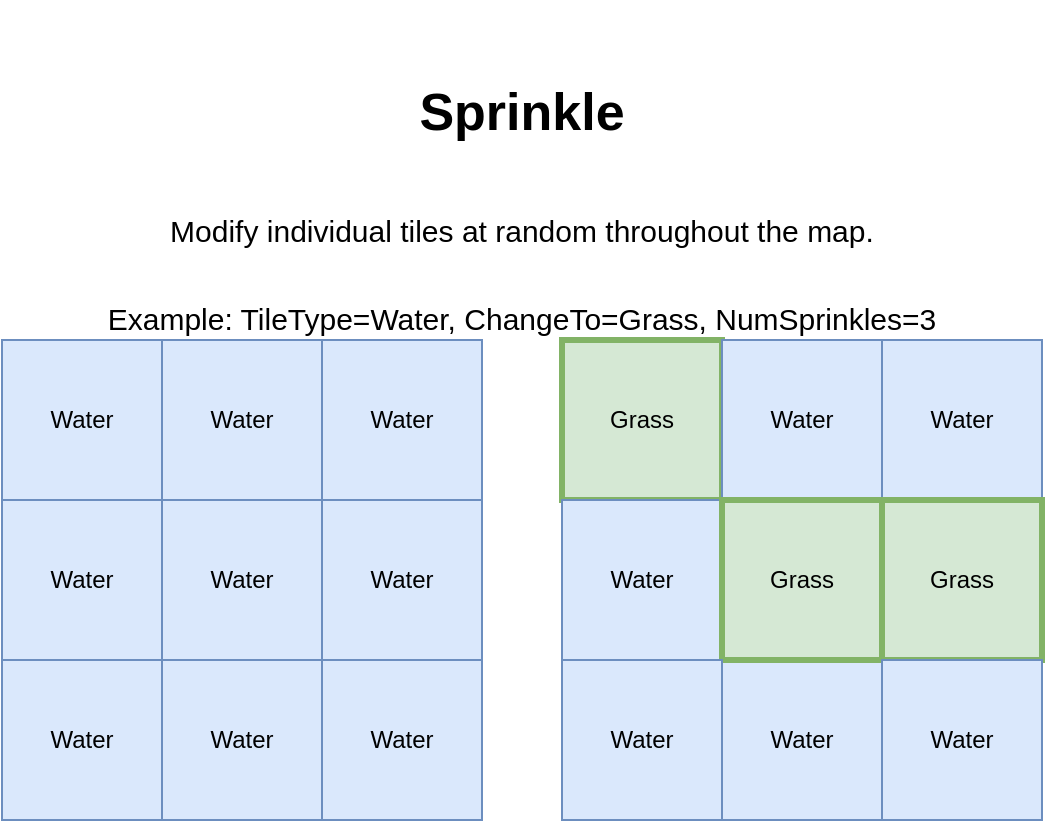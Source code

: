 <mxfile version="12.2.7" type="device" pages="1"><diagram id="07fea595-8f29-1299-0266-81d95cde20df" name="Page-1"><mxGraphModel dx="981" dy="526" grid="1" gridSize="10" guides="1" tooltips="1" connect="1" arrows="1" fold="1" page="1" pageScale="1" pageWidth="1169" pageHeight="827" background="#ffffff" math="0" shadow="0"><root><mxCell id="0"/><mxCell id="1" parent="0"/><mxCell id="EA9U3WWzR7fTP9P4jeA_-688" value="&lt;h1&gt;&lt;font style=&quot;font-size: 26px ; line-height: 120%&quot;&gt;Sprinkle&lt;/font&gt;&lt;/h1&gt;&lt;p&gt;&lt;span style=&quot;font-size: 15px&quot;&gt;Modify individual tiles at random throughout the map.&lt;/span&gt;&lt;/p&gt;&lt;p&gt;&lt;span style=&quot;font-size: 15px&quot;&gt;Example: TileType=Water, ChangeTo=Grass, NumSprinkles=3&lt;/span&gt;&lt;br&gt;&lt;/p&gt;" style="text;html=1;strokeColor=none;fillColor=none;spacing=5;spacingTop=-20;whiteSpace=wrap;overflow=hidden;rounded=0;fontSize=20;align=center;" parent="1" vertex="1"><mxGeometry x="240" y="40" width="520" height="160" as="geometry"/></mxCell><mxCell id="EA9U3WWzR7fTP9P4jeA_-689" value="" style="whiteSpace=wrap;html=1;aspect=fixed;fillColor=#dae8fc;strokeColor=#6c8ebf;" parent="1" vertex="1"><mxGeometry x="320" y="360" width="80" height="80" as="geometry"/></mxCell><mxCell id="EA9U3WWzR7fTP9P4jeA_-690" value="" style="whiteSpace=wrap;html=1;aspect=fixed;fillColor=#dae8fc;strokeColor=#6c8ebf;" parent="1" vertex="1"><mxGeometry x="240" y="200" width="80" height="80" as="geometry"/></mxCell><mxCell id="EA9U3WWzR7fTP9P4jeA_-691" value="" style="whiteSpace=wrap;html=1;aspect=fixed;fillColor=#dae8fc;strokeColor=#6c8ebf;" parent="1" vertex="1"><mxGeometry x="320" y="200" width="80" height="80" as="geometry"/></mxCell><mxCell id="EA9U3WWzR7fTP9P4jeA_-692" value="" style="whiteSpace=wrap;html=1;aspect=fixed;fillColor=#dae8fc;strokeColor=#6c8ebf;" parent="1" vertex="1"><mxGeometry x="400" y="200" width="80" height="80" as="geometry"/></mxCell><mxCell id="EA9U3WWzR7fTP9P4jeA_-693" value="" style="whiteSpace=wrap;html=1;aspect=fixed;fillColor=#dae8fc;strokeColor=#6c8ebf;" parent="1" vertex="1"><mxGeometry x="240" y="280" width="80" height="80" as="geometry"/></mxCell><mxCell id="EA9U3WWzR7fTP9P4jeA_-698" value="" style="whiteSpace=wrap;html=1;aspect=fixed;fillColor=#dae8fc;strokeColor=#6c8ebf;strokeWidth=1;" parent="1" vertex="1"><mxGeometry x="320" y="280" width="80" height="80" as="geometry"/></mxCell><mxCell id="EA9U3WWzR7fTP9P4jeA_-699" value="" style="whiteSpace=wrap;html=1;aspect=fixed;fillColor=#dae8fc;strokeColor=#6c8ebf;" parent="1" vertex="1"><mxGeometry x="400" y="280" width="80" height="80" as="geometry"/></mxCell><mxCell id="EA9U3WWzR7fTP9P4jeA_-700" value="" style="whiteSpace=wrap;html=1;aspect=fixed;fillColor=#dae8fc;strokeColor=#6c8ebf;" parent="1" vertex="1"><mxGeometry x="240" y="360" width="80" height="80" as="geometry"/></mxCell><mxCell id="EA9U3WWzR7fTP9P4jeA_-701" value="" style="whiteSpace=wrap;html=1;aspect=fixed;fillColor=#dae8fc;strokeColor=#6c8ebf;" parent="1" vertex="1"><mxGeometry x="400" y="360" width="80" height="80" as="geometry"/></mxCell><mxCell id="EA9U3WWzR7fTP9P4jeA_-707" value="Water" style="text;html=1;strokeColor=none;fillColor=none;align=center;verticalAlign=middle;whiteSpace=wrap;rounded=0;" parent="1" vertex="1"><mxGeometry x="260" y="230" width="40" height="20" as="geometry"/></mxCell><mxCell id="EA9U3WWzR7fTP9P4jeA_-708" value="Water" style="text;html=1;strokeColor=none;fillColor=none;align=center;verticalAlign=middle;whiteSpace=wrap;rounded=0;" parent="1" vertex="1"><mxGeometry x="340" y="230" width="40" height="20" as="geometry"/></mxCell><mxCell id="EA9U3WWzR7fTP9P4jeA_-709" value="Water" style="text;html=1;strokeColor=none;fillColor=none;align=center;verticalAlign=middle;whiteSpace=wrap;rounded=0;" parent="1" vertex="1"><mxGeometry x="420" y="230" width="40" height="20" as="geometry"/></mxCell><mxCell id="EA9U3WWzR7fTP9P4jeA_-710" value="Water" style="text;html=1;strokeColor=none;fillColor=none;align=center;verticalAlign=middle;whiteSpace=wrap;rounded=0;" parent="1" vertex="1"><mxGeometry x="260" y="310" width="40" height="20" as="geometry"/></mxCell><mxCell id="EA9U3WWzR7fTP9P4jeA_-711" value="Water" style="text;html=1;strokeColor=none;fillColor=none;align=center;verticalAlign=middle;whiteSpace=wrap;rounded=0;" parent="1" vertex="1"><mxGeometry x="420" y="310" width="40" height="20" as="geometry"/></mxCell><mxCell id="EA9U3WWzR7fTP9P4jeA_-712" value="Water" style="text;html=1;strokeColor=none;fillColor=none;align=center;verticalAlign=middle;whiteSpace=wrap;rounded=0;" parent="1" vertex="1"><mxGeometry x="260" y="390" width="40" height="20" as="geometry"/></mxCell><mxCell id="EA9U3WWzR7fTP9P4jeA_-713" value="Water" style="text;html=1;strokeColor=none;fillColor=none;align=center;verticalAlign=middle;whiteSpace=wrap;rounded=0;" parent="1" vertex="1"><mxGeometry x="340" y="390" width="40" height="20" as="geometry"/></mxCell><mxCell id="EA9U3WWzR7fTP9P4jeA_-714" value="Water" style="text;html=1;strokeColor=none;fillColor=none;align=center;verticalAlign=middle;whiteSpace=wrap;rounded=0;" parent="1" vertex="1"><mxGeometry x="420" y="390" width="40" height="20" as="geometry"/></mxCell><mxCell id="EA9U3WWzR7fTP9P4jeA_-715" value="Water" style="text;html=1;strokeColor=none;fillColor=none;align=center;verticalAlign=middle;whiteSpace=wrap;rounded=0;" parent="1" vertex="1"><mxGeometry x="340" y="310" width="40" height="20" as="geometry"/></mxCell><mxCell id="Ycy9sJ_TvEcHfrhNiZz9-1" value="" style="whiteSpace=wrap;html=1;aspect=fixed;fillColor=#dae8fc;strokeColor=#6c8ebf;" vertex="1" parent="1"><mxGeometry x="600" y="360" width="80" height="80" as="geometry"/></mxCell><mxCell id="Ycy9sJ_TvEcHfrhNiZz9-2" value="" style="whiteSpace=wrap;html=1;aspect=fixed;fillColor=#d5e8d4;strokeColor=#82b366;strokeWidth=3;" vertex="1" parent="1"><mxGeometry x="520" y="200" width="80" height="80" as="geometry"/></mxCell><mxCell id="Ycy9sJ_TvEcHfrhNiZz9-3" value="" style="whiteSpace=wrap;html=1;aspect=fixed;fillColor=#dae8fc;strokeColor=#6c8ebf;" vertex="1" parent="1"><mxGeometry x="600" y="200" width="80" height="80" as="geometry"/></mxCell><mxCell id="Ycy9sJ_TvEcHfrhNiZz9-4" value="" style="whiteSpace=wrap;html=1;aspect=fixed;fillColor=#dae8fc;strokeColor=#6c8ebf;" vertex="1" parent="1"><mxGeometry x="680" y="200" width="80" height="80" as="geometry"/></mxCell><mxCell id="Ycy9sJ_TvEcHfrhNiZz9-5" value="" style="whiteSpace=wrap;html=1;aspect=fixed;fillColor=#dae8fc;strokeColor=#6c8ebf;" vertex="1" parent="1"><mxGeometry x="520" y="280" width="80" height="80" as="geometry"/></mxCell><mxCell id="Ycy9sJ_TvEcHfrhNiZz9-6" value="" style="whiteSpace=wrap;html=1;aspect=fixed;fillColor=#d5e8d4;strokeColor=#82b366;strokeWidth=3;" vertex="1" parent="1"><mxGeometry x="600" y="280" width="80" height="80" as="geometry"/></mxCell><mxCell id="Ycy9sJ_TvEcHfrhNiZz9-7" value="" style="whiteSpace=wrap;html=1;aspect=fixed;fillColor=#d5e8d4;strokeColor=#82b366;strokeWidth=3;" vertex="1" parent="1"><mxGeometry x="680" y="280" width="80" height="80" as="geometry"/></mxCell><mxCell id="Ycy9sJ_TvEcHfrhNiZz9-8" value="" style="whiteSpace=wrap;html=1;aspect=fixed;fillColor=#dae8fc;strokeColor=#6c8ebf;" vertex="1" parent="1"><mxGeometry x="520" y="360" width="80" height="80" as="geometry"/></mxCell><mxCell id="Ycy9sJ_TvEcHfrhNiZz9-9" value="" style="whiteSpace=wrap;html=1;aspect=fixed;fillColor=#dae8fc;strokeColor=#6c8ebf;" vertex="1" parent="1"><mxGeometry x="680" y="360" width="80" height="80" as="geometry"/></mxCell><mxCell id="Ycy9sJ_TvEcHfrhNiZz9-10" value="Grass" style="text;html=1;strokeColor=none;fillColor=none;align=center;verticalAlign=middle;whiteSpace=wrap;rounded=0;" vertex="1" parent="1"><mxGeometry x="540" y="230" width="40" height="20" as="geometry"/></mxCell><mxCell id="Ycy9sJ_TvEcHfrhNiZz9-11" value="Water" style="text;html=1;strokeColor=none;fillColor=none;align=center;verticalAlign=middle;whiteSpace=wrap;rounded=0;" vertex="1" parent="1"><mxGeometry x="620" y="230" width="40" height="20" as="geometry"/></mxCell><mxCell id="Ycy9sJ_TvEcHfrhNiZz9-12" value="Water" style="text;html=1;strokeColor=none;fillColor=none;align=center;verticalAlign=middle;whiteSpace=wrap;rounded=0;" vertex="1" parent="1"><mxGeometry x="700" y="230" width="40" height="20" as="geometry"/></mxCell><mxCell id="Ycy9sJ_TvEcHfrhNiZz9-13" value="Water" style="text;html=1;strokeColor=none;fillColor=none;align=center;verticalAlign=middle;whiteSpace=wrap;rounded=0;" vertex="1" parent="1"><mxGeometry x="540" y="310" width="40" height="20" as="geometry"/></mxCell><mxCell id="Ycy9sJ_TvEcHfrhNiZz9-14" value="Grass" style="text;html=1;strokeColor=none;fillColor=none;align=center;verticalAlign=middle;whiteSpace=wrap;rounded=0;" vertex="1" parent="1"><mxGeometry x="700" y="310" width="40" height="20" as="geometry"/></mxCell><mxCell id="Ycy9sJ_TvEcHfrhNiZz9-15" value="Water" style="text;html=1;strokeColor=none;fillColor=none;align=center;verticalAlign=middle;whiteSpace=wrap;rounded=0;" vertex="1" parent="1"><mxGeometry x="540" y="390" width="40" height="20" as="geometry"/></mxCell><mxCell id="Ycy9sJ_TvEcHfrhNiZz9-16" value="Water" style="text;html=1;strokeColor=none;fillColor=none;align=center;verticalAlign=middle;whiteSpace=wrap;rounded=0;" vertex="1" parent="1"><mxGeometry x="620" y="390" width="40" height="20" as="geometry"/></mxCell><mxCell id="Ycy9sJ_TvEcHfrhNiZz9-17" value="Water" style="text;html=1;strokeColor=none;fillColor=none;align=center;verticalAlign=middle;whiteSpace=wrap;rounded=0;" vertex="1" parent="1"><mxGeometry x="700" y="390" width="40" height="20" as="geometry"/></mxCell><mxCell id="Ycy9sJ_TvEcHfrhNiZz9-18" value="Grass" style="text;html=1;strokeColor=none;fillColor=none;align=center;verticalAlign=middle;whiteSpace=wrap;rounded=0;" vertex="1" parent="1"><mxGeometry x="620" y="310" width="40" height="20" as="geometry"/></mxCell></root></mxGraphModel></diagram></mxfile>